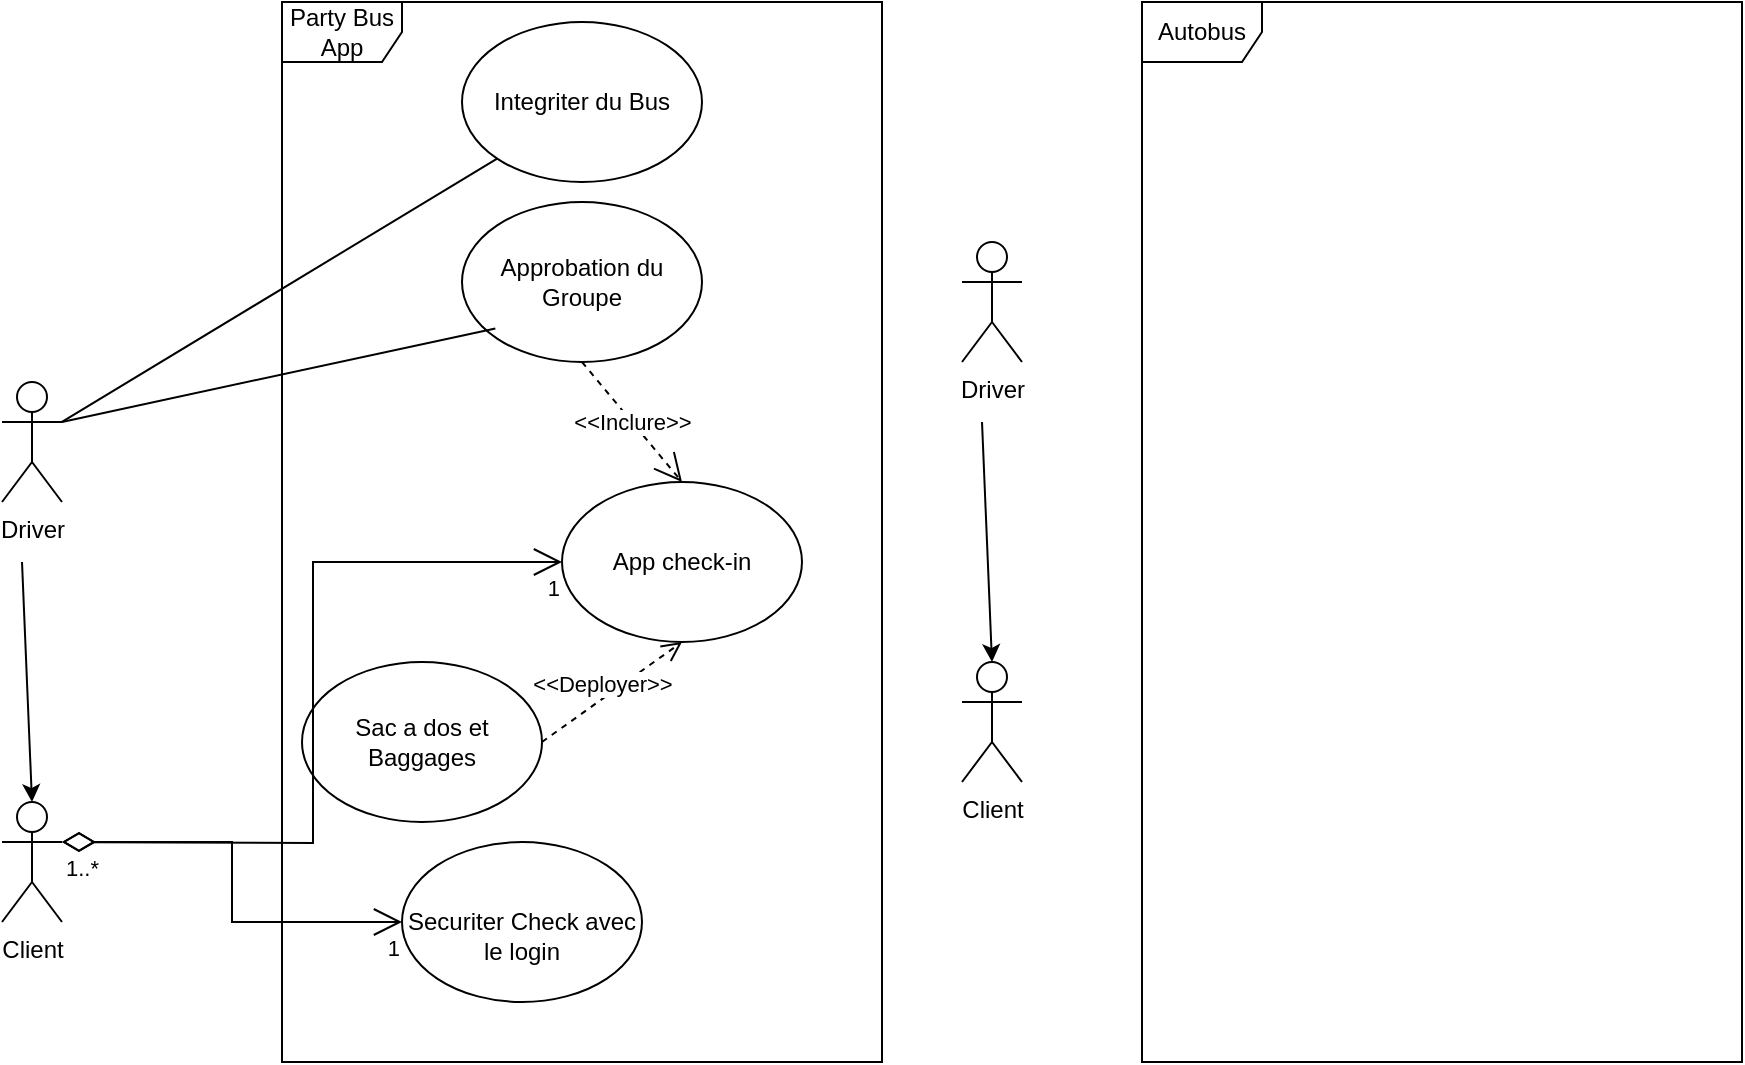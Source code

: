 <mxfile version="20.6.0" type="device"><diagram id="lS2QJKx0YLh4PZhQw-NQ" name="Page-1"><mxGraphModel dx="1185" dy="1831" grid="1" gridSize="10" guides="1" tooltips="1" connect="1" arrows="1" fold="1" page="1" pageScale="1" pageWidth="827" pageHeight="1169" math="0" shadow="0"><root><mxCell id="0"/><mxCell id="1" parent="0"/><mxCell id="F40PJVJs5OLh5oK7Heir-1" value="Driver" style="shape=umlActor;verticalLabelPosition=bottom;verticalAlign=top;html=1;outlineConnect=0;" vertex="1" parent="1"><mxGeometry x="80" y="120" width="30" height="60" as="geometry"/></mxCell><mxCell id="F40PJVJs5OLh5oK7Heir-2" value="Client" style="shape=umlActor;verticalLabelPosition=bottom;verticalAlign=top;html=1;outlineConnect=0;" vertex="1" parent="1"><mxGeometry x="80" y="330" width="30" height="60" as="geometry"/></mxCell><mxCell id="F40PJVJs5OLh5oK7Heir-3" value="" style="endArrow=classic;html=1;rounded=0;entryX=0.5;entryY=0;entryDx=0;entryDy=0;entryPerimeter=0;" edge="1" parent="1" target="F40PJVJs5OLh5oK7Heir-2"><mxGeometry width="50" height="50" relative="1" as="geometry"><mxPoint x="90" y="210" as="sourcePoint"/><mxPoint x="150" y="360" as="targetPoint"/></mxGeometry></mxCell><mxCell id="F40PJVJs5OLh5oK7Heir-6" value="Party Bus App" style="shape=umlFrame;whiteSpace=wrap;html=1;" vertex="1" parent="1"><mxGeometry x="220" y="-70" width="300" height="530" as="geometry"/></mxCell><mxCell id="F40PJVJs5OLh5oK7Heir-7" value="" style="endArrow=open;html=1;endSize=12;startArrow=diamondThin;startSize=14;startFill=0;edgeStyle=orthogonalEdgeStyle;rounded=0;exitX=1;exitY=0.333;exitDx=0;exitDy=0;exitPerimeter=0;" edge="1" parent="1" source="F40PJVJs5OLh5oK7Heir-2" target="F40PJVJs5OLh5oK7Heir-10"><mxGeometry x="0.191" relative="1" as="geometry"><mxPoint x="290" y="260" as="sourcePoint"/><mxPoint x="450" y="260" as="targetPoint"/><mxPoint as="offset"/></mxGeometry></mxCell><mxCell id="F40PJVJs5OLh5oK7Heir-8" value="1..*" style="edgeLabel;resizable=0;html=1;align=left;verticalAlign=top;" connectable="0" vertex="1" parent="F40PJVJs5OLh5oK7Heir-7"><mxGeometry x="-1" relative="1" as="geometry"/></mxCell><mxCell id="F40PJVJs5OLh5oK7Heir-9" value="1" style="edgeLabel;resizable=0;html=1;align=right;verticalAlign=top;" connectable="0" vertex="1" parent="F40PJVJs5OLh5oK7Heir-7"><mxGeometry x="1" relative="1" as="geometry"/></mxCell><mxCell id="F40PJVJs5OLh5oK7Heir-10" value="&lt;br&gt;Securiter Check avec le login" style="ellipse;whiteSpace=wrap;html=1;" vertex="1" parent="1"><mxGeometry x="280" y="350" width="120" height="80" as="geometry"/></mxCell><mxCell id="F40PJVJs5OLh5oK7Heir-11" value="Sac a dos et Baggages" style="ellipse;whiteSpace=wrap;html=1;" vertex="1" parent="1"><mxGeometry x="230" y="260" width="120" height="80" as="geometry"/></mxCell><mxCell id="F40PJVJs5OLh5oK7Heir-12" value="App check-in" style="ellipse;whiteSpace=wrap;html=1;" vertex="1" parent="1"><mxGeometry x="360" y="170" width="120" height="80" as="geometry"/></mxCell><mxCell id="F40PJVJs5OLh5oK7Heir-13" value="" style="endArrow=open;html=1;endSize=12;startArrow=diamondThin;startSize=14;startFill=0;edgeStyle=orthogonalEdgeStyle;rounded=0;entryX=0;entryY=0.5;entryDx=0;entryDy=0;" edge="1" parent="1" target="F40PJVJs5OLh5oK7Heir-12"><mxGeometry relative="1" as="geometry"><mxPoint x="110" y="350" as="sourcePoint"/><mxPoint x="290" y="400" as="targetPoint"/></mxGeometry></mxCell><mxCell id="F40PJVJs5OLh5oK7Heir-14" value="1..*" style="edgeLabel;resizable=0;html=1;align=left;verticalAlign=top;" connectable="0" vertex="1" parent="F40PJVJs5OLh5oK7Heir-13"><mxGeometry x="-1" relative="1" as="geometry"/></mxCell><mxCell id="F40PJVJs5OLh5oK7Heir-15" value="1" style="edgeLabel;resizable=0;html=1;align=right;verticalAlign=top;" connectable="0" vertex="1" parent="F40PJVJs5OLh5oK7Heir-13"><mxGeometry x="1" relative="1" as="geometry"/></mxCell><mxCell id="F40PJVJs5OLh5oK7Heir-16" value="Approbation du Groupe" style="ellipse;whiteSpace=wrap;html=1;" vertex="1" parent="1"><mxGeometry x="310" y="30" width="120" height="80" as="geometry"/></mxCell><mxCell id="F40PJVJs5OLh5oK7Heir-17" value="Integriter du Bus" style="ellipse;whiteSpace=wrap;html=1;" vertex="1" parent="1"><mxGeometry x="310" y="-60" width="120" height="80" as="geometry"/></mxCell><mxCell id="F40PJVJs5OLh5oK7Heir-18" value="" style="endArrow=none;html=1;rounded=0;exitX=1;exitY=0.333;exitDx=0;exitDy=0;exitPerimeter=0;entryX=0.139;entryY=0.79;entryDx=0;entryDy=0;entryPerimeter=0;" edge="1" parent="1" source="F40PJVJs5OLh5oK7Heir-1" target="F40PJVJs5OLh5oK7Heir-16"><mxGeometry relative="1" as="geometry"><mxPoint x="290" y="170" as="sourcePoint"/><mxPoint x="450" y="170" as="targetPoint"/></mxGeometry></mxCell><mxCell id="F40PJVJs5OLh5oK7Heir-19" value="" style="endArrow=none;html=1;rounded=0;entryX=0;entryY=1;entryDx=0;entryDy=0;exitX=1;exitY=0.333;exitDx=0;exitDy=0;exitPerimeter=0;" edge="1" parent="1" source="F40PJVJs5OLh5oK7Heir-1" target="F40PJVJs5OLh5oK7Heir-17"><mxGeometry relative="1" as="geometry"><mxPoint x="290" y="170" as="sourcePoint"/><mxPoint x="450" y="170" as="targetPoint"/></mxGeometry></mxCell><mxCell id="F40PJVJs5OLh5oK7Heir-20" value="&amp;lt;&amp;lt;Inclure&amp;gt;&amp;gt;" style="endArrow=open;endSize=12;dashed=1;html=1;rounded=0;exitX=0.5;exitY=1;exitDx=0;exitDy=0;entryX=0.5;entryY=0;entryDx=0;entryDy=0;" edge="1" parent="1" source="F40PJVJs5OLh5oK7Heir-16" target="F40PJVJs5OLh5oK7Heir-12"><mxGeometry width="160" relative="1" as="geometry"><mxPoint x="290" y="160" as="sourcePoint"/><mxPoint x="450" y="160" as="targetPoint"/><Array as="points"/><mxPoint as="offset"/></mxGeometry></mxCell><mxCell id="F40PJVJs5OLh5oK7Heir-21" value="&amp;lt;&amp;lt;Deployer&amp;gt;&amp;gt;" style="html=1;verticalAlign=bottom;endArrow=open;dashed=1;endSize=8;rounded=0;exitX=1;exitY=0.5;exitDx=0;exitDy=0;entryX=0.5;entryY=1;entryDx=0;entryDy=0;" edge="1" parent="1" source="F40PJVJs5OLh5oK7Heir-11" target="F40PJVJs5OLh5oK7Heir-12"><mxGeometry x="-0.162" y="-1" relative="1" as="geometry"><mxPoint x="440" y="250" as="sourcePoint"/><mxPoint x="360" y="250" as="targetPoint"/><mxPoint as="offset"/></mxGeometry></mxCell><mxCell id="F40PJVJs5OLh5oK7Heir-22" value="Autobus" style="shape=umlFrame;whiteSpace=wrap;html=1;" vertex="1" parent="1"><mxGeometry x="650" y="-70" width="300" height="530" as="geometry"/></mxCell><mxCell id="F40PJVJs5OLh5oK7Heir-23" value="Driver" style="shape=umlActor;verticalLabelPosition=bottom;verticalAlign=top;html=1;outlineConnect=0;" vertex="1" parent="1"><mxGeometry x="560" y="50" width="30" height="60" as="geometry"/></mxCell><mxCell id="F40PJVJs5OLh5oK7Heir-24" value="Client" style="shape=umlActor;verticalLabelPosition=bottom;verticalAlign=top;html=1;outlineConnect=0;" vertex="1" parent="1"><mxGeometry x="560" y="260" width="30" height="60" as="geometry"/></mxCell><mxCell id="F40PJVJs5OLh5oK7Heir-25" value="" style="endArrow=classic;html=1;rounded=0;entryX=0.5;entryY=0;entryDx=0;entryDy=0;entryPerimeter=0;" edge="1" parent="1" target="F40PJVJs5OLh5oK7Heir-24"><mxGeometry width="50" height="50" relative="1" as="geometry"><mxPoint x="570" y="140" as="sourcePoint"/><mxPoint x="630" y="290" as="targetPoint"/></mxGeometry></mxCell></root></mxGraphModel></diagram></mxfile>